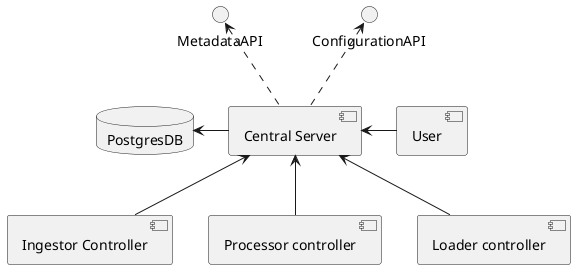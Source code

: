 @startuml
'https://plantuml.com/component-diagram


database "PostgresDB" as postgres

component "Central Server" as centralServer

component "Ingestor Controller" as ingestorController

component "Processor controller" as processorController

component "Loader controller" as loaderController

postgres <- centralServer

ingestorController -up-> centralServer

processorController -up-> centralServer

loaderController -up-> centralServer

interface "ConfigurationAPI" as configurationApi
centralServer .up-> configurationApi

interface "MetadataAPI" as metadataApi
centralServer .up-> metadataApi

component User as user
centralServer <- user

@enduml